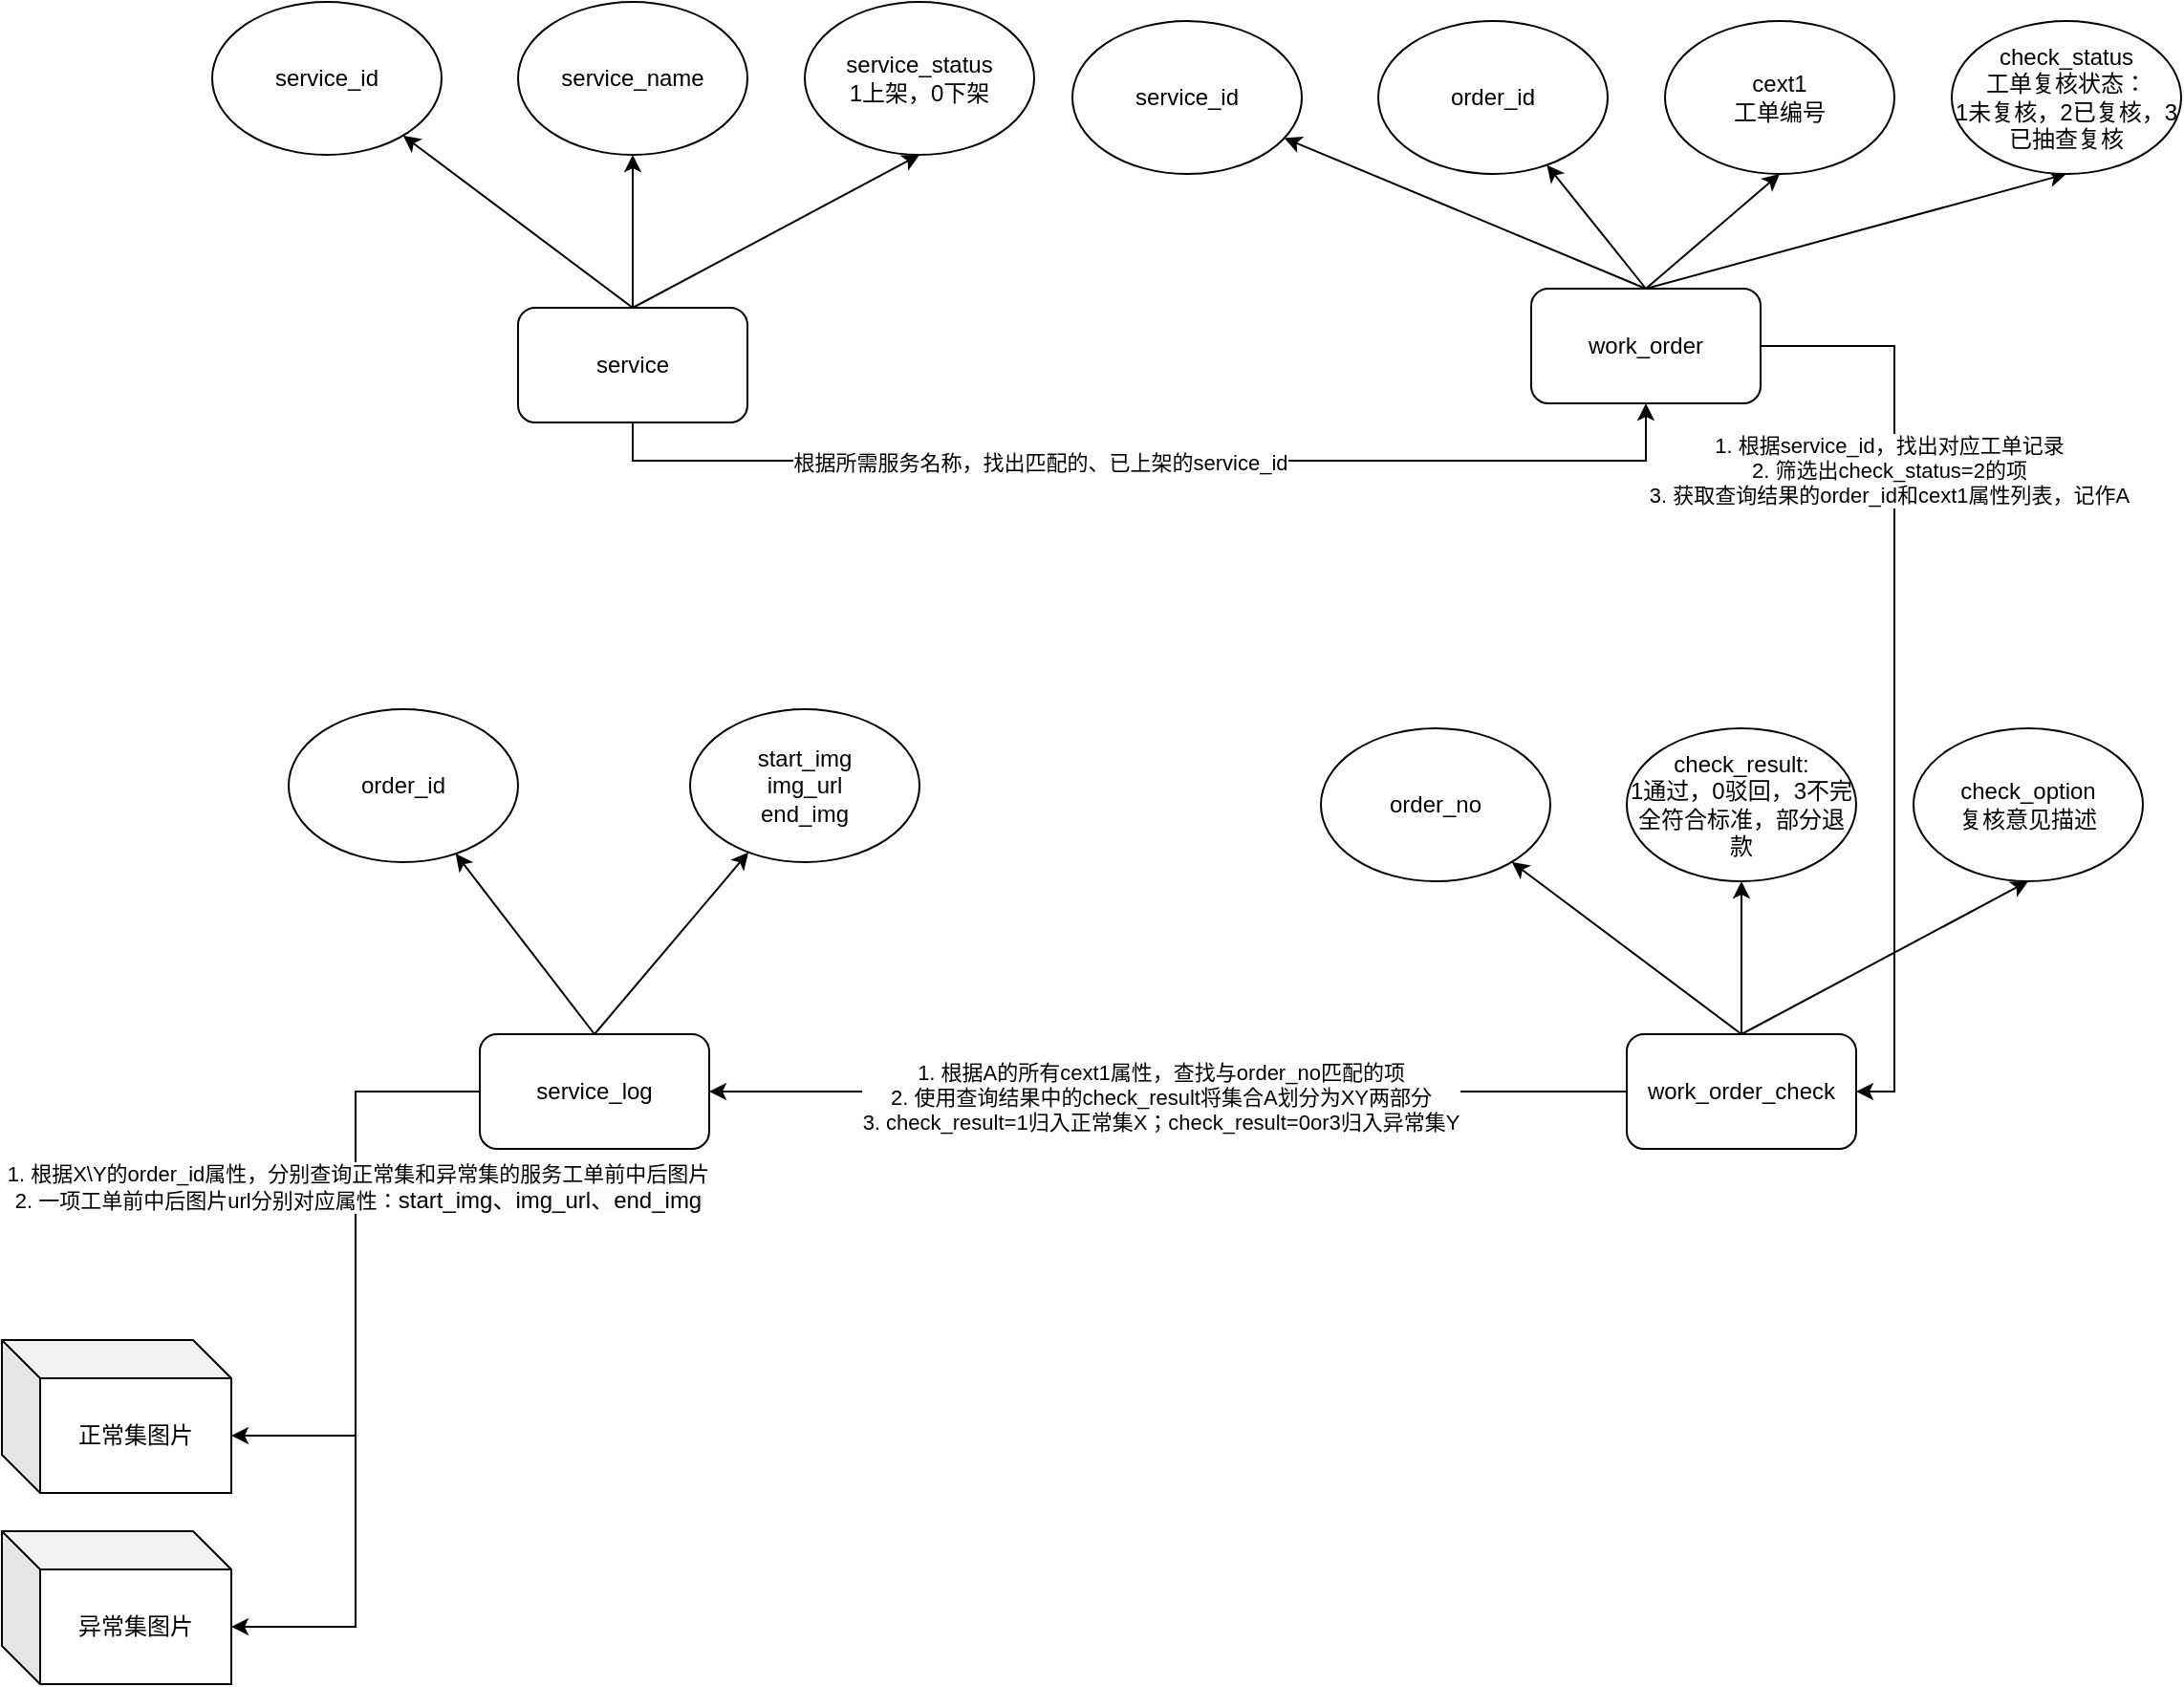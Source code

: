 <mxfile version="24.7.17">
  <diagram name="第 1 页" id="xmvy1-ESeEZ3ZNPqH_cW">
    <mxGraphModel dx="2192" dy="788" grid="1" gridSize="10" guides="1" tooltips="1" connect="1" arrows="1" fold="1" page="1" pageScale="1" pageWidth="827" pageHeight="1169" math="0" shadow="0">
      <root>
        <mxCell id="0" />
        <mxCell id="1" parent="0" />
        <mxCell id="6F4WIK_tuikPwrHk3wV7-35" style="edgeStyle=orthogonalEdgeStyle;rounded=0;orthogonalLoop=1;jettySize=auto;html=1;exitX=0.5;exitY=1;exitDx=0;exitDy=0;entryX=0.5;entryY=1;entryDx=0;entryDy=0;" edge="1" parent="1" source="0qa-NJbj4pNz9Wg9-7FD-1" target="6F4WIK_tuikPwrHk3wV7-6">
          <mxGeometry relative="1" as="geometry" />
        </mxCell>
        <mxCell id="6F4WIK_tuikPwrHk3wV7-36" value="根据所需服务名称，找出匹配的、已上架的service_id" style="edgeLabel;html=1;align=center;verticalAlign=middle;resizable=0;points=[];" vertex="1" connectable="0" parent="6F4WIK_tuikPwrHk3wV7-35">
          <mxGeometry x="-0.197" y="-1" relative="1" as="geometry">
            <mxPoint as="offset" />
          </mxGeometry>
        </mxCell>
        <mxCell id="0qa-NJbj4pNz9Wg9-7FD-1" value="service" style="rounded=1;whiteSpace=wrap;html=1;" parent="1" vertex="1">
          <mxGeometry x="230" y="200" width="120" height="60" as="geometry" />
        </mxCell>
        <mxCell id="0qa-NJbj4pNz9Wg9-7FD-2" value="" style="endArrow=classic;html=1;rounded=0;exitX=0.5;exitY=0;exitDx=0;exitDy=0;" parent="1" source="0qa-NJbj4pNz9Wg9-7FD-1" target="0qa-NJbj4pNz9Wg9-7FD-3" edge="1">
          <mxGeometry width="50" height="50" relative="1" as="geometry">
            <mxPoint x="390" y="430" as="sourcePoint" />
            <mxPoint x="440" y="380" as="targetPoint" />
          </mxGeometry>
        </mxCell>
        <mxCell id="0qa-NJbj4pNz9Wg9-7FD-3" value="service_id" style="ellipse;whiteSpace=wrap;html=1;" parent="1" vertex="1">
          <mxGeometry x="70" y="40" width="120" height="80" as="geometry" />
        </mxCell>
        <mxCell id="0qa-NJbj4pNz9Wg9-7FD-4" value="" style="endArrow=classic;html=1;rounded=0;exitX=0.5;exitY=0;exitDx=0;exitDy=0;" parent="1" source="0qa-NJbj4pNz9Wg9-7FD-1" target="0qa-NJbj4pNz9Wg9-7FD-5" edge="1">
          <mxGeometry width="50" height="50" relative="1" as="geometry">
            <mxPoint x="420" y="200" as="sourcePoint" />
            <mxPoint x="600" y="380" as="targetPoint" />
          </mxGeometry>
        </mxCell>
        <mxCell id="0qa-NJbj4pNz9Wg9-7FD-5" value="service_name" style="ellipse;whiteSpace=wrap;html=1;" parent="1" vertex="1">
          <mxGeometry x="230" y="40" width="120" height="80" as="geometry" />
        </mxCell>
        <mxCell id="0qa-NJbj4pNz9Wg9-7FD-6" value="service_status&lt;div&gt;1上架，0下架&lt;/div&gt;" style="ellipse;whiteSpace=wrap;html=1;" parent="1" vertex="1">
          <mxGeometry x="380" y="40" width="120" height="80" as="geometry" />
        </mxCell>
        <mxCell id="0qa-NJbj4pNz9Wg9-7FD-7" value="" style="endArrow=classic;html=1;rounded=0;exitX=0.5;exitY=0;exitDx=0;exitDy=0;entryX=0.5;entryY=1;entryDx=0;entryDy=0;" parent="1" source="0qa-NJbj4pNz9Wg9-7FD-1" target="0qa-NJbj4pNz9Wg9-7FD-6" edge="1">
          <mxGeometry width="50" height="50" relative="1" as="geometry">
            <mxPoint x="270" y="210" as="sourcePoint" />
            <mxPoint x="290" y="129" as="targetPoint" />
          </mxGeometry>
        </mxCell>
        <mxCell id="6F4WIK_tuikPwrHk3wV7-15" style="rounded=0;orthogonalLoop=1;jettySize=auto;html=1;exitX=0.5;exitY=0;exitDx=0;exitDy=0;entryX=0.5;entryY=1;entryDx=0;entryDy=0;" edge="1" parent="1" source="6F4WIK_tuikPwrHk3wV7-6" target="6F4WIK_tuikPwrHk3wV7-13">
          <mxGeometry relative="1" as="geometry" />
        </mxCell>
        <mxCell id="6F4WIK_tuikPwrHk3wV7-41" style="edgeStyle=orthogonalEdgeStyle;rounded=0;orthogonalLoop=1;jettySize=auto;html=1;exitX=1;exitY=0.5;exitDx=0;exitDy=0;entryX=1;entryY=0.5;entryDx=0;entryDy=0;" edge="1" parent="1" source="6F4WIK_tuikPwrHk3wV7-6" target="6F4WIK_tuikPwrHk3wV7-28">
          <mxGeometry relative="1" as="geometry" />
        </mxCell>
        <mxCell id="6F4WIK_tuikPwrHk3wV7-42" value="1. 根据service_id，找出对应工单记录&lt;div&gt;2. 筛选出check_status=2的项&lt;/div&gt;&lt;div&gt;3. 获取查询结果的order_id和cext1属性列表，记作A&lt;/div&gt;" style="edgeLabel;html=1;align=center;verticalAlign=middle;resizable=0;points=[];" vertex="1" connectable="0" parent="6F4WIK_tuikPwrHk3wV7-41">
          <mxGeometry x="-0.438" y="-3" relative="1" as="geometry">
            <mxPoint as="offset" />
          </mxGeometry>
        </mxCell>
        <mxCell id="6F4WIK_tuikPwrHk3wV7-6" value="work_order" style="rounded=1;whiteSpace=wrap;html=1;" vertex="1" parent="1">
          <mxGeometry x="760" y="190" width="120" height="60" as="geometry" />
        </mxCell>
        <mxCell id="6F4WIK_tuikPwrHk3wV7-7" value="" style="endArrow=classic;html=1;rounded=0;exitX=0.5;exitY=0;exitDx=0;exitDy=0;" edge="1" parent="1" source="6F4WIK_tuikPwrHk3wV7-6" target="6F4WIK_tuikPwrHk3wV7-8">
          <mxGeometry width="50" height="50" relative="1" as="geometry">
            <mxPoint x="840" y="440" as="sourcePoint" />
            <mxPoint x="890" y="390" as="targetPoint" />
          </mxGeometry>
        </mxCell>
        <mxCell id="6F4WIK_tuikPwrHk3wV7-8" value="service_id" style="ellipse;whiteSpace=wrap;html=1;" vertex="1" parent="1">
          <mxGeometry x="520" y="50" width="120" height="80" as="geometry" />
        </mxCell>
        <mxCell id="6F4WIK_tuikPwrHk3wV7-9" value="" style="endArrow=classic;html=1;rounded=0;exitX=0.5;exitY=0;exitDx=0;exitDy=0;" edge="1" parent="1" source="6F4WIK_tuikPwrHk3wV7-6" target="6F4WIK_tuikPwrHk3wV7-10">
          <mxGeometry width="50" height="50" relative="1" as="geometry">
            <mxPoint x="870" y="210" as="sourcePoint" />
            <mxPoint x="1050" y="390" as="targetPoint" />
          </mxGeometry>
        </mxCell>
        <mxCell id="6F4WIK_tuikPwrHk3wV7-10" value="order_id" style="ellipse;whiteSpace=wrap;html=1;" vertex="1" parent="1">
          <mxGeometry x="680" y="50" width="120" height="80" as="geometry" />
        </mxCell>
        <mxCell id="6F4WIK_tuikPwrHk3wV7-11" value="cext1&lt;br&gt;工单编号" style="ellipse;whiteSpace=wrap;html=1;" vertex="1" parent="1">
          <mxGeometry x="830" y="50" width="120" height="80" as="geometry" />
        </mxCell>
        <mxCell id="6F4WIK_tuikPwrHk3wV7-12" value="" style="endArrow=classic;html=1;rounded=0;exitX=0.5;exitY=0;exitDx=0;exitDy=0;entryX=0.5;entryY=1;entryDx=0;entryDy=0;" edge="1" parent="1" source="6F4WIK_tuikPwrHk3wV7-6" target="6F4WIK_tuikPwrHk3wV7-11">
          <mxGeometry width="50" height="50" relative="1" as="geometry">
            <mxPoint x="720" y="220" as="sourcePoint" />
            <mxPoint x="740" y="139" as="targetPoint" />
          </mxGeometry>
        </mxCell>
        <mxCell id="6F4WIK_tuikPwrHk3wV7-13" value="check_status&lt;br&gt;工单复核状态：&lt;br&gt;1未复核，2已复核，3已抽查复核" style="ellipse;whiteSpace=wrap;html=1;" vertex="1" parent="1">
          <mxGeometry x="980" y="50" width="120" height="80" as="geometry" />
        </mxCell>
        <mxCell id="6F4WIK_tuikPwrHk3wV7-16" value="service_log" style="rounded=1;whiteSpace=wrap;html=1;" vertex="1" parent="1">
          <mxGeometry x="210" y="580" width="120" height="60" as="geometry" />
        </mxCell>
        <mxCell id="6F4WIK_tuikPwrHk3wV7-17" value="" style="endArrow=classic;html=1;rounded=0;exitX=0.5;exitY=0;exitDx=0;exitDy=0;" edge="1" parent="1" source="6F4WIK_tuikPwrHk3wV7-16" target="6F4WIK_tuikPwrHk3wV7-18">
          <mxGeometry width="50" height="50" relative="1" as="geometry">
            <mxPoint x="530" y="810" as="sourcePoint" />
            <mxPoint x="580" y="760" as="targetPoint" />
          </mxGeometry>
        </mxCell>
        <mxCell id="6F4WIK_tuikPwrHk3wV7-18" value="order_id" style="ellipse;whiteSpace=wrap;html=1;" vertex="1" parent="1">
          <mxGeometry x="110" y="410" width="120" height="80" as="geometry" />
        </mxCell>
        <mxCell id="6F4WIK_tuikPwrHk3wV7-19" value="" style="endArrow=classic;html=1;rounded=0;exitX=0.5;exitY=0;exitDx=0;exitDy=0;" edge="1" parent="1" source="6F4WIK_tuikPwrHk3wV7-16" target="6F4WIK_tuikPwrHk3wV7-20">
          <mxGeometry width="50" height="50" relative="1" as="geometry">
            <mxPoint x="560" y="580" as="sourcePoint" />
            <mxPoint x="740" y="760" as="targetPoint" />
          </mxGeometry>
        </mxCell>
        <mxCell id="6F4WIK_tuikPwrHk3wV7-20" value="start_img&lt;br&gt;img_url&lt;br&gt;end_img" style="ellipse;whiteSpace=wrap;html=1;" vertex="1" parent="1">
          <mxGeometry x="320" y="410" width="120" height="80" as="geometry" />
        </mxCell>
        <mxCell id="6F4WIK_tuikPwrHk3wV7-43" style="edgeStyle=orthogonalEdgeStyle;rounded=0;orthogonalLoop=1;jettySize=auto;html=1;exitX=0;exitY=0.5;exitDx=0;exitDy=0;entryX=1;entryY=0.5;entryDx=0;entryDy=0;" edge="1" parent="1" source="6F4WIK_tuikPwrHk3wV7-28" target="6F4WIK_tuikPwrHk3wV7-16">
          <mxGeometry relative="1" as="geometry" />
        </mxCell>
        <mxCell id="6F4WIK_tuikPwrHk3wV7-45" value="1. 根据A的所有cext1属性，查找与order_no匹配的项&lt;div&gt;2. 使用查询结果中的check_result将集合A划分为XY两部分&lt;/div&gt;&lt;div&gt;3. check_result=1归入正常集X；check_result=0or3归入异常集Y&lt;/div&gt;" style="edgeLabel;html=1;align=center;verticalAlign=middle;resizable=0;points=[];" vertex="1" connectable="0" parent="6F4WIK_tuikPwrHk3wV7-43">
          <mxGeometry x="0.017" y="3" relative="1" as="geometry">
            <mxPoint as="offset" />
          </mxGeometry>
        </mxCell>
        <mxCell id="6F4WIK_tuikPwrHk3wV7-28" value="work_order_check" style="rounded=1;whiteSpace=wrap;html=1;" vertex="1" parent="1">
          <mxGeometry x="810" y="580" width="120" height="60" as="geometry" />
        </mxCell>
        <mxCell id="6F4WIK_tuikPwrHk3wV7-29" value="" style="endArrow=classic;html=1;rounded=0;exitX=0.5;exitY=0;exitDx=0;exitDy=0;" edge="1" parent="1" source="6F4WIK_tuikPwrHk3wV7-28" target="6F4WIK_tuikPwrHk3wV7-30">
          <mxGeometry width="50" height="50" relative="1" as="geometry">
            <mxPoint x="970" y="810" as="sourcePoint" />
            <mxPoint x="1020" y="760" as="targetPoint" />
          </mxGeometry>
        </mxCell>
        <mxCell id="6F4WIK_tuikPwrHk3wV7-30" value="order_no" style="ellipse;whiteSpace=wrap;html=1;" vertex="1" parent="1">
          <mxGeometry x="650" y="420" width="120" height="80" as="geometry" />
        </mxCell>
        <mxCell id="6F4WIK_tuikPwrHk3wV7-31" value="" style="endArrow=classic;html=1;rounded=0;exitX=0.5;exitY=0;exitDx=0;exitDy=0;" edge="1" parent="1" source="6F4WIK_tuikPwrHk3wV7-28" target="6F4WIK_tuikPwrHk3wV7-32">
          <mxGeometry width="50" height="50" relative="1" as="geometry">
            <mxPoint x="1000" y="580" as="sourcePoint" />
            <mxPoint x="1180" y="760" as="targetPoint" />
          </mxGeometry>
        </mxCell>
        <mxCell id="6F4WIK_tuikPwrHk3wV7-32" value="check_result:&lt;div&gt;1通过，0驳回，3不完全符合标准，部分退款&lt;/div&gt;" style="ellipse;whiteSpace=wrap;html=1;" vertex="1" parent="1">
          <mxGeometry x="810" y="420" width="120" height="80" as="geometry" />
        </mxCell>
        <mxCell id="6F4WIK_tuikPwrHk3wV7-33" value="check_option&lt;br&gt;复核意见描述" style="ellipse;whiteSpace=wrap;html=1;" vertex="1" parent="1">
          <mxGeometry x="960" y="420" width="120" height="80" as="geometry" />
        </mxCell>
        <mxCell id="6F4WIK_tuikPwrHk3wV7-34" value="" style="endArrow=classic;html=1;rounded=0;exitX=0.5;exitY=0;exitDx=0;exitDy=0;entryX=0.5;entryY=1;entryDx=0;entryDy=0;" edge="1" parent="1" source="6F4WIK_tuikPwrHk3wV7-28" target="6F4WIK_tuikPwrHk3wV7-33">
          <mxGeometry width="50" height="50" relative="1" as="geometry">
            <mxPoint x="850" y="590" as="sourcePoint" />
            <mxPoint x="870" y="509" as="targetPoint" />
          </mxGeometry>
        </mxCell>
        <mxCell id="6F4WIK_tuikPwrHk3wV7-47" value="正常集图片" style="shape=cube;whiteSpace=wrap;html=1;boundedLbl=1;backgroundOutline=1;darkOpacity=0.05;darkOpacity2=0.1;" vertex="1" parent="1">
          <mxGeometry x="-40" y="740" width="120" height="80" as="geometry" />
        </mxCell>
        <mxCell id="6F4WIK_tuikPwrHk3wV7-48" value="异常集图片" style="shape=cube;whiteSpace=wrap;html=1;boundedLbl=1;backgroundOutline=1;darkOpacity=0.05;darkOpacity2=0.1;" vertex="1" parent="1">
          <mxGeometry x="-40" y="840" width="120" height="80" as="geometry" />
        </mxCell>
        <mxCell id="6F4WIK_tuikPwrHk3wV7-49" style="edgeStyle=orthogonalEdgeStyle;rounded=0;orthogonalLoop=1;jettySize=auto;html=1;exitX=0;exitY=0.5;exitDx=0;exitDy=0;entryX=0;entryY=0;entryDx=120;entryDy=50;entryPerimeter=0;" edge="1" parent="1" source="6F4WIK_tuikPwrHk3wV7-16" target="6F4WIK_tuikPwrHk3wV7-47">
          <mxGeometry relative="1" as="geometry" />
        </mxCell>
        <mxCell id="6F4WIK_tuikPwrHk3wV7-50" style="edgeStyle=orthogonalEdgeStyle;rounded=0;orthogonalLoop=1;jettySize=auto;html=1;exitX=0;exitY=0.5;exitDx=0;exitDy=0;entryX=0;entryY=0;entryDx=120;entryDy=50;entryPerimeter=0;" edge="1" parent="1" source="6F4WIK_tuikPwrHk3wV7-16" target="6F4WIK_tuikPwrHk3wV7-48">
          <mxGeometry relative="1" as="geometry" />
        </mxCell>
        <mxCell id="6F4WIK_tuikPwrHk3wV7-51" value="1. 根据X\Y的order_id属性，分别查询正常集和异常集的服务工单前中后图片&lt;div&gt;2. 一项工单前中后图片url分别对应属性：&lt;span style=&quot;background-color: rgb(251, 251, 251); font-size: 12px; text-wrap: wrap;&quot;&gt;start_img、&lt;/span&gt;&lt;span style=&quot;background-color: rgb(251, 251, 251); font-size: 12px; text-wrap: wrap;&quot;&gt;img_url、&lt;/span&gt;&lt;span style=&quot;background-color: rgb(251, 251, 251); font-size: 12px; text-wrap: wrap;&quot;&gt;end_img&lt;/span&gt;&lt;/div&gt;" style="edgeLabel;html=1;align=center;verticalAlign=middle;resizable=0;points=[];" vertex="1" connectable="0" parent="6F4WIK_tuikPwrHk3wV7-50">
          <mxGeometry x="-0.44" y="1" relative="1" as="geometry">
            <mxPoint as="offset" />
          </mxGeometry>
        </mxCell>
      </root>
    </mxGraphModel>
  </diagram>
</mxfile>
